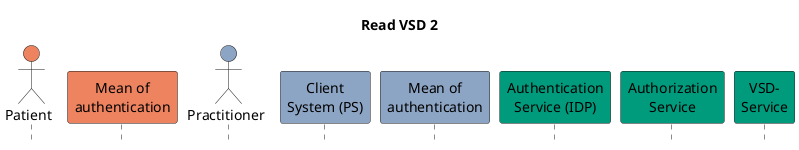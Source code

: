 @startuml read_vsd2
hide footbox
title Read VSD 2
actor Pat as "Patient" #ee8360
participant AUTH1 as "Mean of\nauthentication" #ee8360
actor Pract as "Practitioner" #8da5c4
participant PS as "Client\nSystem (PS)" #8da5c4
participant AUTH2 as "Mean of\nauthentication" #8da5c4
participant AUTHN as "Authentication\nService (IDP)" #009a7c
participant AUTHZ as "Authorization\nService" #009a7c
participant VSD as "VSD-\nService" #009a7c
